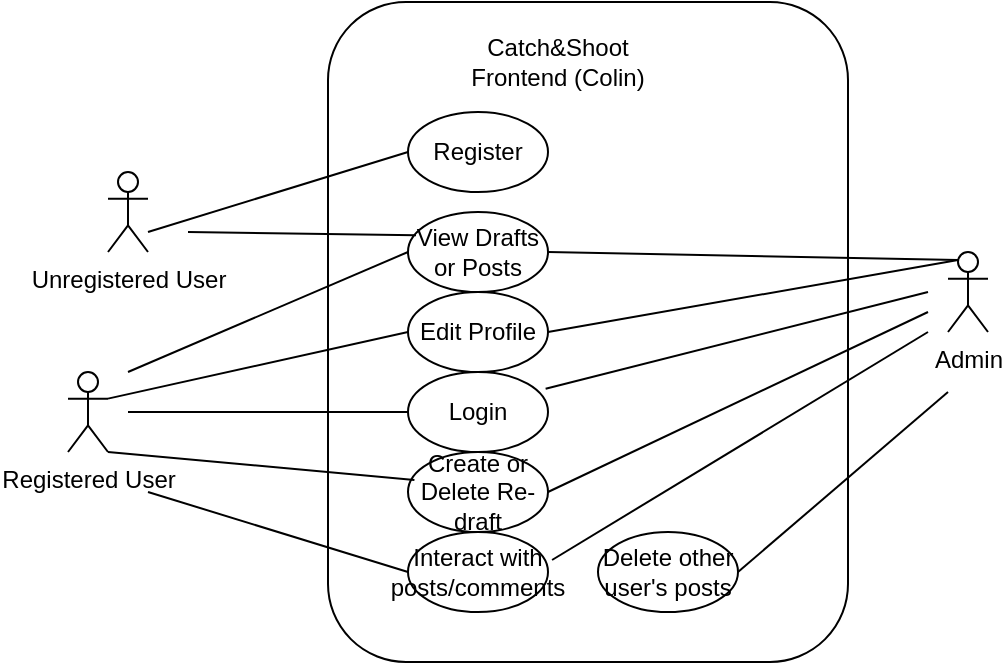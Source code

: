 <mxfile version="28.2.3">
  <diagram name="Page-1" id="vKL5HBhX_UyEzxoaU6t-">
    <mxGraphModel dx="1042" dy="527" grid="1" gridSize="10" guides="1" tooltips="1" connect="1" arrows="1" fold="1" page="1" pageScale="1" pageWidth="850" pageHeight="1100" math="0" shadow="0">
      <root>
        <mxCell id="0" />
        <mxCell id="1" parent="0" />
        <mxCell id="5thMwRTjnBdXIXsWUNBh-7" value="Registered User" style="shape=umlActor;verticalLabelPosition=bottom;verticalAlign=top;html=1;outlineConnect=0;" parent="1" vertex="1">
          <mxGeometry x="160" y="300" width="20" height="40" as="geometry" />
        </mxCell>
        <mxCell id="5thMwRTjnBdXIXsWUNBh-16" value="Login" style="ellipse;whiteSpace=wrap;html=1;" parent="1" vertex="1">
          <mxGeometry x="330" y="300" width="70" height="40" as="geometry" />
        </mxCell>
        <mxCell id="5thMwRTjnBdXIXsWUNBh-17" value="" style="endArrow=none;html=1;rounded=0;entryX=0;entryY=0.5;entryDx=0;entryDy=0;" parent="1" target="5thMwRTjnBdXIXsWUNBh-16" edge="1">
          <mxGeometry width="50" height="50" relative="1" as="geometry">
            <mxPoint x="190" y="320" as="sourcePoint" />
            <mxPoint x="450" y="270" as="targetPoint" />
          </mxGeometry>
        </mxCell>
        <mxCell id="5thMwRTjnBdXIXsWUNBh-20" value="Register" style="ellipse;whiteSpace=wrap;html=1;" parent="1" vertex="1">
          <mxGeometry x="330" y="170" width="70" height="40" as="geometry" />
        </mxCell>
        <mxCell id="5thMwRTjnBdXIXsWUNBh-22" value="" style="endArrow=none;html=1;rounded=0;entryX=0;entryY=0.5;entryDx=0;entryDy=0;" parent="1" target="5thMwRTjnBdXIXsWUNBh-20" edge="1">
          <mxGeometry width="50" height="50" relative="1" as="geometry">
            <mxPoint x="200" y="230" as="sourcePoint" />
            <mxPoint x="350" y="270" as="targetPoint" />
          </mxGeometry>
        </mxCell>
        <mxCell id="5thMwRTjnBdXIXsWUNBh-24" value="View Drafts or Posts" style="ellipse;whiteSpace=wrap;html=1;" parent="1" vertex="1">
          <mxGeometry x="330" y="220" width="70" height="40" as="geometry" />
        </mxCell>
        <mxCell id="5thMwRTjnBdXIXsWUNBh-25" value="" style="endArrow=none;html=1;rounded=0;entryX=0;entryY=0.5;entryDx=0;entryDy=0;" parent="1" target="5thMwRTjnBdXIXsWUNBh-24" edge="1">
          <mxGeometry width="50" height="50" relative="1" as="geometry">
            <mxPoint x="190" y="300" as="sourcePoint" />
            <mxPoint x="320" y="240" as="targetPoint" />
          </mxGeometry>
        </mxCell>
        <mxCell id="5thMwRTjnBdXIXsWUNBh-27" value="Create or Delete Re-draft" style="ellipse;whiteSpace=wrap;html=1;" parent="1" vertex="1">
          <mxGeometry x="330" y="340" width="70" height="40" as="geometry" />
        </mxCell>
        <mxCell id="5thMwRTjnBdXIXsWUNBh-28" value="" style="endArrow=none;html=1;rounded=0;entryX=0.046;entryY=0.35;entryDx=0;entryDy=0;entryPerimeter=0;exitX=1;exitY=1;exitDx=0;exitDy=0;exitPerimeter=0;" parent="1" source="5thMwRTjnBdXIXsWUNBh-7" target="5thMwRTjnBdXIXsWUNBh-27" edge="1">
          <mxGeometry width="50" height="50" relative="1" as="geometry">
            <mxPoint x="210" y="320" as="sourcePoint" />
            <mxPoint x="330" y="380" as="targetPoint" />
          </mxGeometry>
        </mxCell>
        <mxCell id="5thMwRTjnBdXIXsWUNBh-32" value="Interact with posts/comments" style="ellipse;whiteSpace=wrap;html=1;" parent="1" vertex="1">
          <mxGeometry x="330" y="380" width="70" height="40" as="geometry" />
        </mxCell>
        <mxCell id="5thMwRTjnBdXIXsWUNBh-33" value="" style="endArrow=none;html=1;rounded=0;entryX=0;entryY=0.5;entryDx=0;entryDy=0;" parent="1" target="5thMwRTjnBdXIXsWUNBh-32" edge="1">
          <mxGeometry width="50" height="50" relative="1" as="geometry">
            <mxPoint x="200" y="360" as="sourcePoint" />
            <mxPoint x="450" y="270" as="targetPoint" />
          </mxGeometry>
        </mxCell>
        <mxCell id="5thMwRTjnBdXIXsWUNBh-34" value="" style="endArrow=none;html=1;rounded=0;exitX=1;exitY=0.333;exitDx=0;exitDy=0;exitPerimeter=0;entryX=0;entryY=0.5;entryDx=0;entryDy=0;" parent="1" source="5thMwRTjnBdXIXsWUNBh-7" target="5thMwRTjnBdXIXsWUNBh-36" edge="1">
          <mxGeometry width="50" height="50" relative="1" as="geometry">
            <mxPoint x="200" y="230" as="sourcePoint" />
            <mxPoint x="331.448" y="202.117" as="targetPoint" />
          </mxGeometry>
        </mxCell>
        <mxCell id="5thMwRTjnBdXIXsWUNBh-36" value="Edit Profile" style="ellipse;whiteSpace=wrap;html=1;" parent="1" vertex="1">
          <mxGeometry x="330" y="260" width="70" height="40" as="geometry" />
        </mxCell>
        <mxCell id="5thMwRTjnBdXIXsWUNBh-37" value="Admin" style="shape=umlActor;verticalLabelPosition=bottom;verticalAlign=top;html=1;outlineConnect=0;" parent="1" vertex="1">
          <mxGeometry x="600" y="240" width="20" height="40" as="geometry" />
        </mxCell>
        <mxCell id="5thMwRTjnBdXIXsWUNBh-38" value="" style="endArrow=none;html=1;rounded=0;exitX=0.983;exitY=0.21;exitDx=0;exitDy=0;exitPerimeter=0;" parent="1" source="5thMwRTjnBdXIXsWUNBh-16" edge="1">
          <mxGeometry width="50" height="50" relative="1" as="geometry">
            <mxPoint x="400" y="320" as="sourcePoint" />
            <mxPoint x="590" y="260" as="targetPoint" />
          </mxGeometry>
        </mxCell>
        <mxCell id="5thMwRTjnBdXIXsWUNBh-41" value="" style="endArrow=none;html=1;rounded=0;exitX=1;exitY=0.5;exitDx=0;exitDy=0;entryX=0.25;entryY=0.1;entryDx=0;entryDy=0;entryPerimeter=0;" parent="1" source="5thMwRTjnBdXIXsWUNBh-36" target="5thMwRTjnBdXIXsWUNBh-37" edge="1">
          <mxGeometry width="50" height="50" relative="1" as="geometry">
            <mxPoint x="400" y="320" as="sourcePoint" />
            <mxPoint x="590" y="170" as="targetPoint" />
          </mxGeometry>
        </mxCell>
        <mxCell id="5thMwRTjnBdXIXsWUNBh-42" value="" style="endArrow=none;html=1;rounded=0;exitX=1;exitY=0.5;exitDx=0;exitDy=0;entryX=0.25;entryY=0.1;entryDx=0;entryDy=0;entryPerimeter=0;" parent="1" source="5thMwRTjnBdXIXsWUNBh-24" target="5thMwRTjnBdXIXsWUNBh-37" edge="1">
          <mxGeometry width="50" height="50" relative="1" as="geometry">
            <mxPoint x="400" y="320" as="sourcePoint" />
            <mxPoint x="590" y="180" as="targetPoint" />
          </mxGeometry>
        </mxCell>
        <mxCell id="5thMwRTjnBdXIXsWUNBh-43" value="" style="endArrow=none;html=1;rounded=0;" parent="1" edge="1">
          <mxGeometry width="50" height="50" relative="1" as="geometry">
            <mxPoint x="400" y="360" as="sourcePoint" />
            <mxPoint x="590" y="270" as="targetPoint" />
          </mxGeometry>
        </mxCell>
        <mxCell id="5thMwRTjnBdXIXsWUNBh-44" value="" style="endArrow=none;html=1;rounded=0;exitX=1.029;exitY=0.35;exitDx=0;exitDy=0;exitPerimeter=0;" parent="1" source="5thMwRTjnBdXIXsWUNBh-32" edge="1">
          <mxGeometry width="50" height="50" relative="1" as="geometry">
            <mxPoint x="400" y="320" as="sourcePoint" />
            <mxPoint x="590" y="280" as="targetPoint" />
          </mxGeometry>
        </mxCell>
        <mxCell id="5thMwRTjnBdXIXsWUNBh-46" value="Delete other user&#39;s posts" style="ellipse;whiteSpace=wrap;html=1;" parent="1" vertex="1">
          <mxGeometry x="425" y="380" width="70" height="40" as="geometry" />
        </mxCell>
        <mxCell id="5thMwRTjnBdXIXsWUNBh-47" value="" style="endArrow=none;html=1;rounded=0;exitX=1;exitY=0.5;exitDx=0;exitDy=0;" parent="1" source="5thMwRTjnBdXIXsWUNBh-46" edge="1">
          <mxGeometry width="50" height="50" relative="1" as="geometry">
            <mxPoint x="467.99" y="480.4" as="sourcePoint" />
            <mxPoint x="600" y="310" as="targetPoint" />
          </mxGeometry>
        </mxCell>
        <mxCell id="5thMwRTjnBdXIXsWUNBh-64" value="Unregistered User" style="shape=umlActor;verticalLabelPosition=bottom;verticalAlign=top;html=1;outlineConnect=0;" parent="1" vertex="1">
          <mxGeometry x="180" y="200" width="20" height="40" as="geometry" />
        </mxCell>
        <mxCell id="5thMwRTjnBdXIXsWUNBh-66" value="" style="endArrow=none;html=1;rounded=0;entryX=0.057;entryY=0.29;entryDx=0;entryDy=0;entryPerimeter=0;" parent="1" target="5thMwRTjnBdXIXsWUNBh-24" edge="1">
          <mxGeometry width="50" height="50" relative="1" as="geometry">
            <mxPoint x="220" y="230" as="sourcePoint" />
            <mxPoint x="450" y="270" as="targetPoint" />
          </mxGeometry>
        </mxCell>
        <mxCell id="5thMwRTjnBdXIXsWUNBh-67" value="" style="rounded=1;whiteSpace=wrap;html=1;perimeterSpacing=2;fillColor=none;" parent="1" vertex="1">
          <mxGeometry x="290" y="115" width="260" height="330" as="geometry" />
        </mxCell>
        <mxCell id="5thMwRTjnBdXIXsWUNBh-68" value="Catch&amp;amp;Shoot Frontend (Colin)" style="text;html=1;align=center;verticalAlign=middle;whiteSpace=wrap;rounded=0;" parent="1" vertex="1">
          <mxGeometry x="360" y="130" width="90" height="30" as="geometry" />
        </mxCell>
      </root>
    </mxGraphModel>
  </diagram>
</mxfile>
